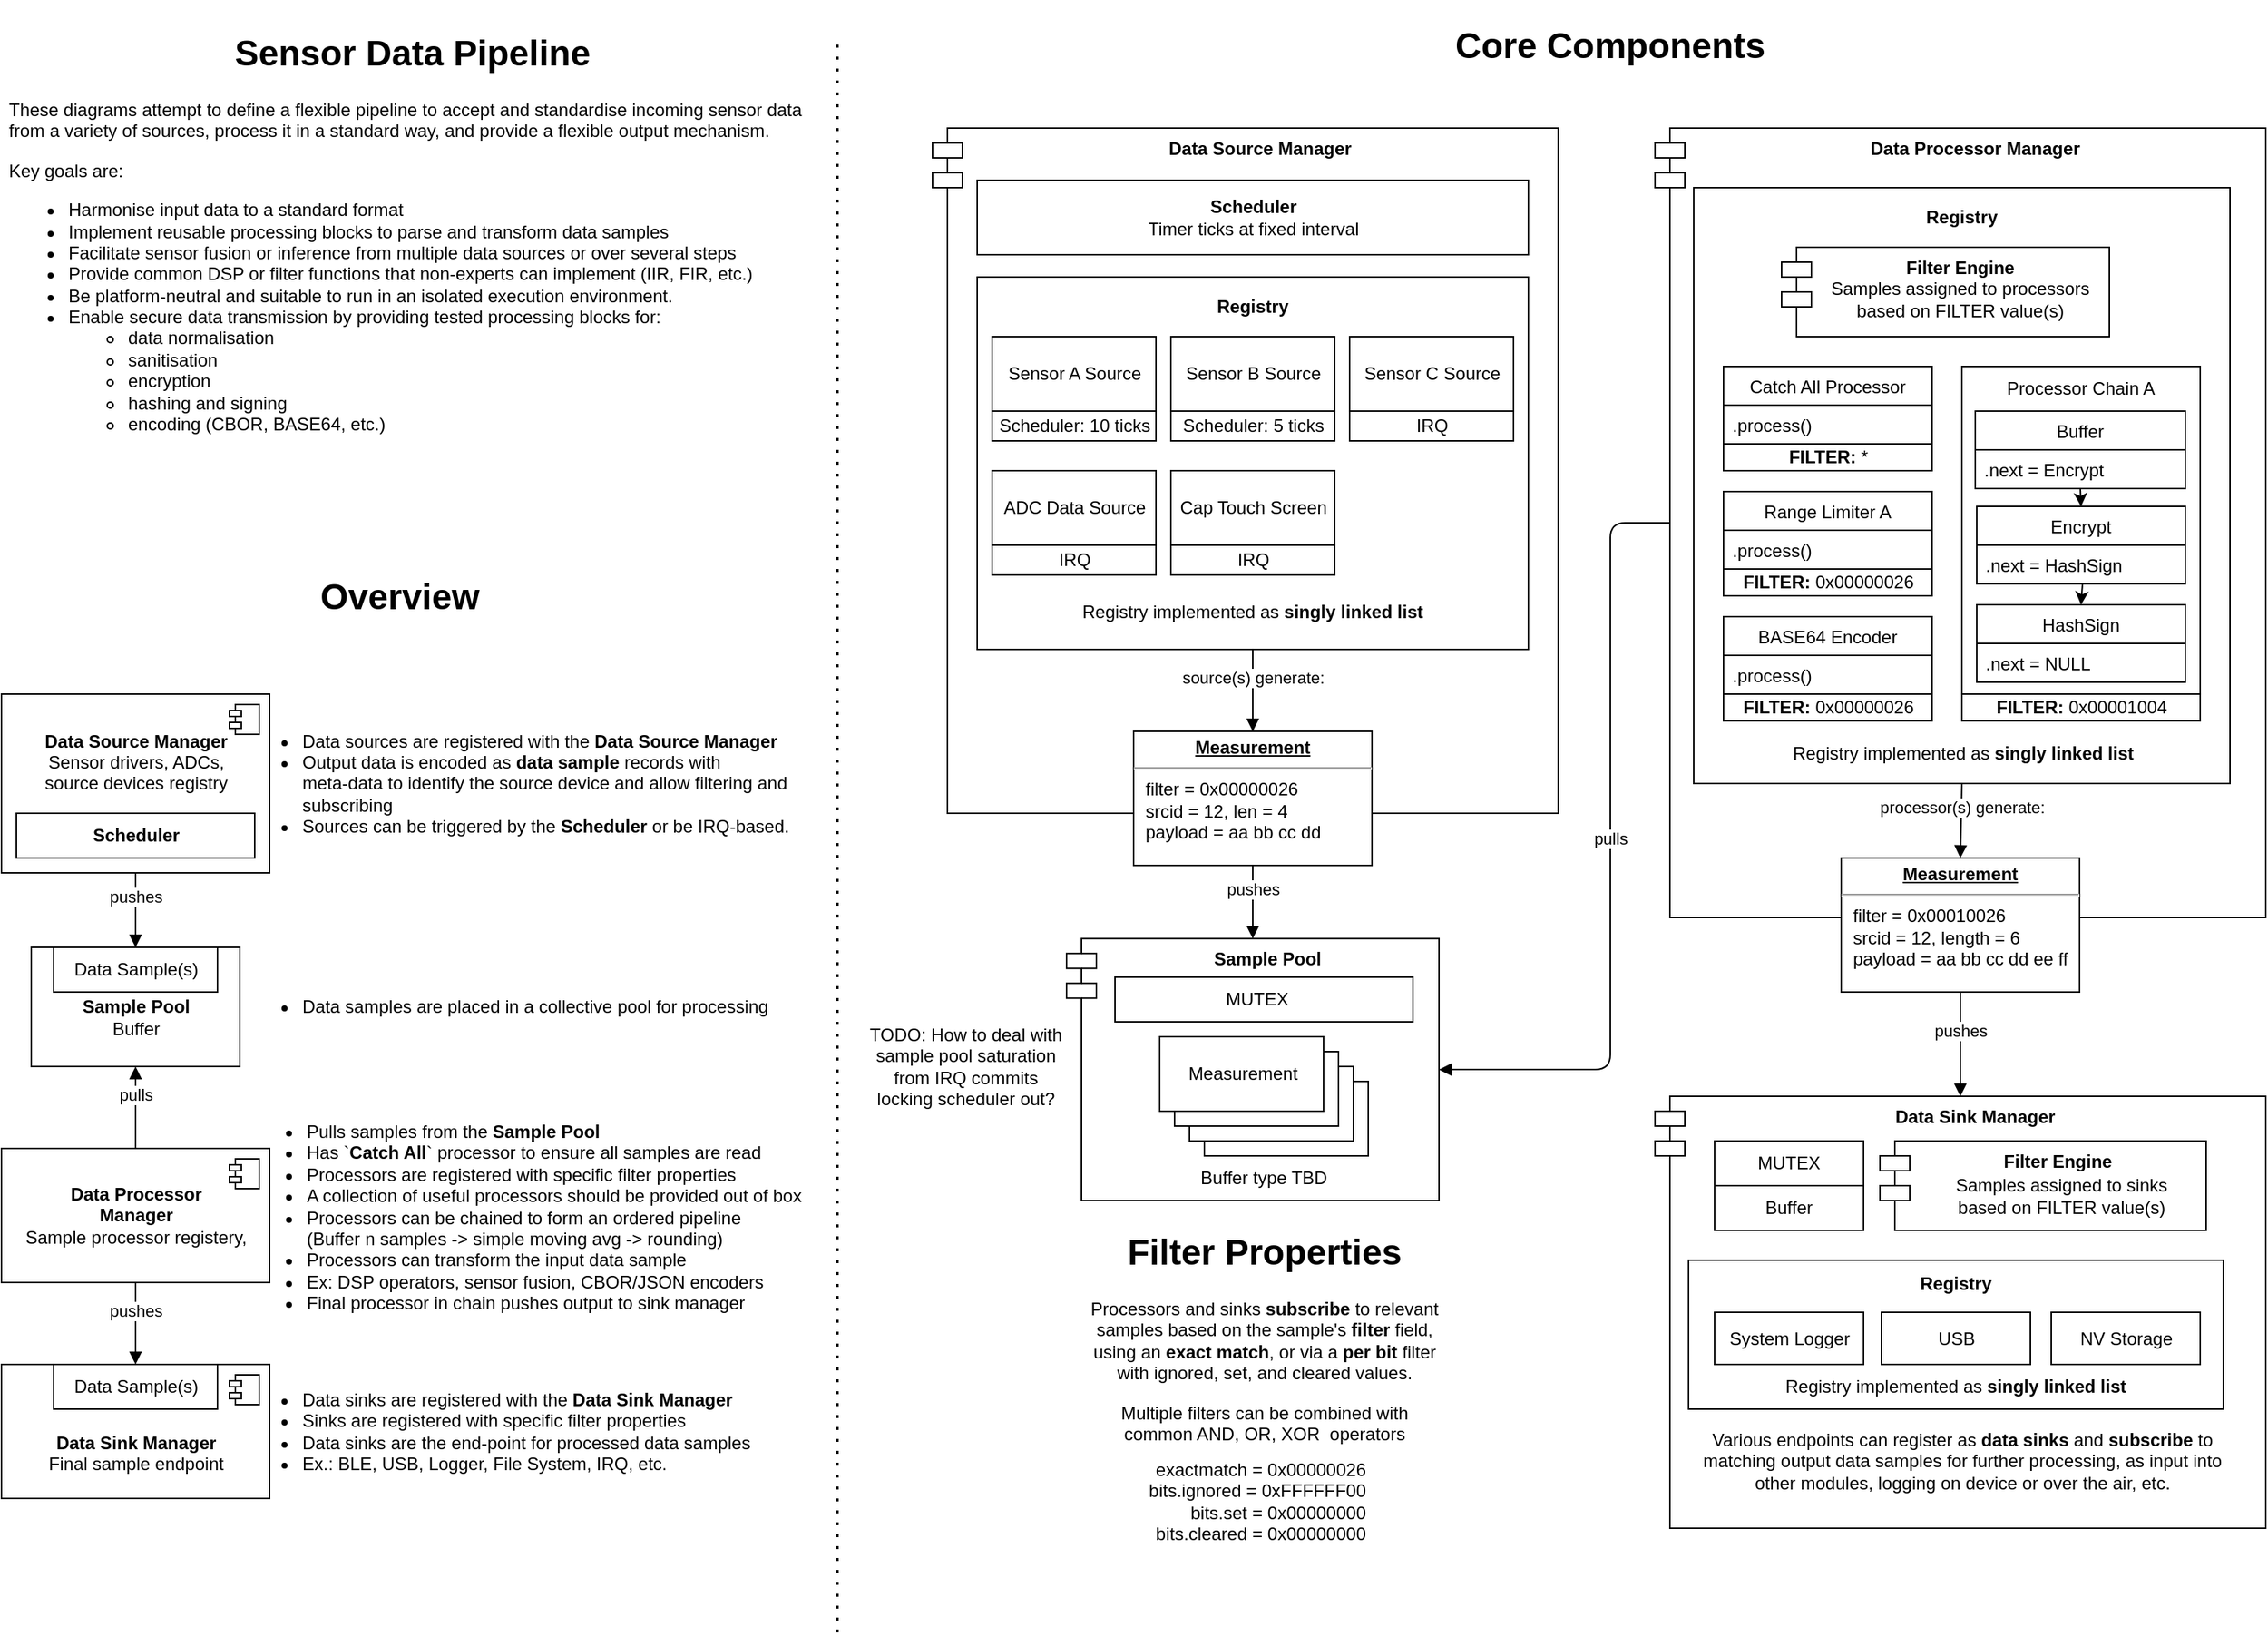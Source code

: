<mxfile>
    <diagram id="4iJOoljrmCHLX2gZnhEI" name="Page-1">
        <mxGraphModel dx="2193" dy="838" grid="1" gridSize="10" guides="1" tooltips="1" connect="1" arrows="1" fold="1" page="1" pageScale="1" pageWidth="1600" pageHeight="1200" math="0" shadow="0">
            <root>
                <mxCell id="0"/>
                <mxCell id="1" parent="0"/>
                <mxCell id="2GHxHur7CWeycj2p0IML-1" value="&lt;h1 style=&quot;text-align: center&quot;&gt;Sensor Data Pipeline&lt;br&gt;&lt;/h1&gt;&lt;p&gt;&lt;span&gt;These diagrams attempt to define a flexible pipeline to accept and standardise incoming sensor data from a variety of sources, process it in a standard way, and provide a flexible output mechanism.&lt;/span&gt;&lt;br&gt;&lt;/p&gt;&lt;p&gt;Key goals are:&lt;/p&gt;&lt;p&gt;&lt;/p&gt;&lt;ul&gt;&lt;li&gt;Harmonise input data to a standard format&lt;/li&gt;&lt;li&gt;Implement reusable processing blocks to parse and transform data samples&lt;/li&gt;&lt;li&gt;Facilitate sensor fusion or inference from multiple data sources or over several steps&lt;/li&gt;&lt;li&gt;Provide common DSP or filter functions that non-experts can implement (IIR, FIR, etc.)&lt;/li&gt;&lt;li&gt;Be platform-neutral and suitable to run in an isolated execution environment.&lt;/li&gt;&lt;li&gt;Enable secure data transmission by providing tested processing blocks for:&lt;/li&gt;&lt;ul&gt;&lt;li&gt;data normalisation&lt;/li&gt;&lt;li&gt;sanitisation&lt;/li&gt;&lt;li&gt;encryption&lt;/li&gt;&lt;li&gt;hashing and signing&lt;/li&gt;&lt;li&gt;encoding (CBOR, BASE64, etc.)&lt;/li&gt;&lt;/ul&gt;&lt;/ul&gt;" style="text;html=1;strokeColor=none;fillColor=none;spacing=5;spacingTop=-20;whiteSpace=wrap;overflow=hidden;rounded=0;" parent="1" vertex="1">
                    <mxGeometry x="40" y="40" width="550" height="310" as="geometry"/>
                </mxCell>
                <mxCell id="2GHxHur7CWeycj2p0IML-4" value="&lt;div&gt;&lt;b&gt;Data Source Manager&lt;br&gt;&lt;/b&gt;&lt;/div&gt;&lt;div&gt;&lt;font style=&quot;font-size: 12px&quot;&gt;Sensor drivers, ADCs,&lt;br&gt;source devices&lt;/font&gt; registry&lt;br&gt;&lt;br&gt;&lt;br&gt;&lt;/div&gt;" style="html=1;dropTarget=0;" parent="1" vertex="1">
                    <mxGeometry x="40" y="490" width="180" height="120" as="geometry"/>
                </mxCell>
                <mxCell id="2GHxHur7CWeycj2p0IML-5" value="" style="shape=module;jettyWidth=8;jettyHeight=4;" parent="2GHxHur7CWeycj2p0IML-4" vertex="1">
                    <mxGeometry x="1" width="20" height="20" relative="1" as="geometry">
                        <mxPoint x="-27" y="7" as="offset"/>
                    </mxGeometry>
                </mxCell>
                <mxCell id="2GHxHur7CWeycj2p0IML-6" value="&lt;div&gt;&lt;b&gt;Data Processor&lt;br&gt;Manager&lt;br&gt;&lt;/b&gt;&lt;/div&gt;&lt;div&gt;Sample processor registery,&lt;br&gt;&lt;/div&gt;" style="html=1;dropTarget=0;" parent="1" vertex="1">
                    <mxGeometry x="40" y="795" width="180" height="90" as="geometry"/>
                </mxCell>
                <mxCell id="2GHxHur7CWeycj2p0IML-7" value="" style="shape=module;jettyWidth=8;jettyHeight=4;" parent="2GHxHur7CWeycj2p0IML-6" vertex="1">
                    <mxGeometry x="1" width="20" height="20" relative="1" as="geometry">
                        <mxPoint x="-27" y="7" as="offset"/>
                    </mxGeometry>
                </mxCell>
                <mxCell id="2GHxHur7CWeycj2p0IML-8" value="&lt;div&gt;&lt;b&gt;&lt;br&gt;&lt;br&gt;Data Sink Manager&lt;br&gt;&lt;/b&gt;&lt;/div&gt;&lt;div&gt;Final sample endpoint&lt;br&gt;&lt;/div&gt;" style="html=1;dropTarget=0;" parent="1" vertex="1">
                    <mxGeometry x="40" y="940" width="180" height="90" as="geometry"/>
                </mxCell>
                <mxCell id="2GHxHur7CWeycj2p0IML-9" value="" style="shape=module;jettyWidth=8;jettyHeight=4;" parent="2GHxHur7CWeycj2p0IML-8" vertex="1">
                    <mxGeometry x="1" width="20" height="20" relative="1" as="geometry">
                        <mxPoint x="-27" y="7" as="offset"/>
                    </mxGeometry>
                </mxCell>
                <mxCell id="2GHxHur7CWeycj2p0IML-20" value="&lt;br&gt;&lt;div&gt;&lt;b&gt;Sample Pool&lt;/b&gt;&lt;/div&gt;Buffer" style="html=1;" parent="1" vertex="1">
                    <mxGeometry x="60" y="660" width="140" height="80" as="geometry"/>
                </mxCell>
                <mxCell id="2GHxHur7CWeycj2p0IML-24" value="Data Sample(s)" style="html=1;" parent="1" vertex="1">
                    <mxGeometry x="75" y="660" width="110" height="30" as="geometry"/>
                </mxCell>
                <mxCell id="2GHxHur7CWeycj2p0IML-25" value="pushes" style="html=1;verticalAlign=bottom;endArrow=block;exitX=0.5;exitY=1;exitDx=0;exitDy=0;entryX=0.5;entryY=0;entryDx=0;entryDy=0;" parent="1" source="2GHxHur7CWeycj2p0IML-4" target="2GHxHur7CWeycj2p0IML-24" edge="1">
                    <mxGeometry width="80" relative="1" as="geometry">
                        <mxPoint x="310" y="620" as="sourcePoint"/>
                        <mxPoint x="340" y="680" as="targetPoint"/>
                    </mxGeometry>
                </mxCell>
                <mxCell id="2GHxHur7CWeycj2p0IML-26" value="pulls" style="html=1;verticalAlign=bottom;endArrow=block;exitX=0.5;exitY=0;exitDx=0;exitDy=0;entryX=0.5;entryY=1;entryDx=0;entryDy=0;" parent="1" source="2GHxHur7CWeycj2p0IML-6" target="2GHxHur7CWeycj2p0IML-20" edge="1">
                    <mxGeometry width="80" relative="1" as="geometry">
                        <mxPoint x="750" y="980" as="sourcePoint"/>
                        <mxPoint x="830" y="980" as="targetPoint"/>
                    </mxGeometry>
                </mxCell>
                <mxCell id="2GHxHur7CWeycj2p0IML-27" value="Data Sample(s)" style="html=1;" parent="1" vertex="1">
                    <mxGeometry x="75" y="940" width="110" height="30" as="geometry"/>
                </mxCell>
                <mxCell id="2GHxHur7CWeycj2p0IML-28" value="pushes" style="html=1;verticalAlign=bottom;endArrow=block;exitX=0.5;exitY=1;exitDx=0;exitDy=0;entryX=0.5;entryY=0;entryDx=0;entryDy=0;" parent="1" source="2GHxHur7CWeycj2p0IML-6" target="2GHxHur7CWeycj2p0IML-27" edge="1">
                    <mxGeometry width="80" relative="1" as="geometry">
                        <mxPoint x="750" y="980" as="sourcePoint"/>
                        <mxPoint x="830" y="980" as="targetPoint"/>
                    </mxGeometry>
                </mxCell>
                <mxCell id="2GHxHur7CWeycj2p0IML-31" value="&lt;ul&gt;&lt;li&gt;Pulls samples from the &lt;b&gt;Sample Pool&lt;/b&gt;&lt;/li&gt;&lt;li&gt;Has `&lt;b&gt;Catch All&lt;/b&gt;` processor to ensure all samples are read&lt;br&gt;&lt;b&gt;&lt;/b&gt;&lt;/li&gt;&lt;li&gt;Processors are registered with specific filter properties&lt;/li&gt;&lt;li&gt;A collection of useful processors should be provided out of box&lt;br&gt;&lt;/li&gt;&lt;li&gt;Processors can be chained to form an ordered pipeline&lt;br&gt;(Buffer n samples -&amp;gt; simple moving avg -&amp;gt; rounding)&lt;/li&gt;&lt;li&gt;Processors can transform the input data sample&lt;/li&gt;&lt;li&gt;Ex: DSP operators, sensor fusion, CBOR/JSON encoders&lt;/li&gt;&lt;li&gt;Final processor in chain pushes output to sink manager&lt;/li&gt;&lt;/ul&gt;" style="text;html=1;strokeColor=none;fillColor=none;spacing=5;spacingTop=-20;whiteSpace=wrap;overflow=hidden;rounded=0;" parent="1" vertex="1">
                    <mxGeometry x="200" y="775" width="390" height="135" as="geometry"/>
                </mxCell>
                <mxCell id="2GHxHur7CWeycj2p0IML-32" value="&lt;div align=&quot;left&quot;&gt;&lt;ul&gt;&lt;li&gt;Data sources are registered with the &lt;b&gt;Data Source Manager&lt;/b&gt;&lt;/li&gt;&lt;li&gt;Output data is encoded as &lt;b&gt;data sample&lt;/b&gt; records with&lt;br&gt;meta-data to identify the source device and allow filtering and subscribing&lt;/li&gt;&lt;li&gt;Sources can be triggered by the &lt;b&gt;Scheduler&lt;/b&gt; or be IRQ-based.&lt;br&gt;&lt;/li&gt;&lt;/ul&gt;&lt;/div&gt;" style="text;html=1;strokeColor=none;fillColor=none;align=left;verticalAlign=middle;whiteSpace=wrap;rounded=0;" parent="1" vertex="1">
                    <mxGeometry x="200" y="490" width="400" height="120" as="geometry"/>
                </mxCell>
                <mxCell id="2GHxHur7CWeycj2p0IML-33" value="&lt;div align=&quot;left&quot;&gt;&lt;ul&gt;&lt;li&gt;Data samples are placed in a collective pool for processing&lt;br&gt;&lt;/li&gt;&lt;/ul&gt;&lt;/div&gt;" style="text;html=1;strokeColor=none;fillColor=none;align=left;verticalAlign=middle;whiteSpace=wrap;rounded=0;" parent="1" vertex="1">
                    <mxGeometry x="200" y="660" width="380" height="80" as="geometry"/>
                </mxCell>
                <mxCell id="2GHxHur7CWeycj2p0IML-34" value="&lt;ul&gt;&lt;li&gt;Data sinks are registered with the &lt;b&gt;Data Sink Manager&lt;/b&gt;&lt;/li&gt;&lt;li&gt;Sinks are registered with specific filter properties&lt;/li&gt;&lt;li&gt;Data sinks are the end-point for processed data samples&lt;/li&gt;&lt;li&gt;Ex.: BLE, USB, Logger, File System, IRQ, etc.&lt;br&gt;&lt;/li&gt;&lt;/ul&gt;" style="text;html=1;strokeColor=none;fillColor=none;align=left;verticalAlign=middle;whiteSpace=wrap;rounded=0;" parent="1" vertex="1">
                    <mxGeometry x="200" y="940" width="400" height="90" as="geometry"/>
                </mxCell>
                <mxCell id="2GHxHur7CWeycj2p0IML-35" value="" style="endArrow=none;dashed=1;html=1;dashPattern=1 3;strokeWidth=2;" parent="1" edge="1">
                    <mxGeometry width="50" height="50" relative="1" as="geometry">
                        <mxPoint x="601" y="1120" as="sourcePoint"/>
                        <mxPoint x="601" y="50" as="targetPoint"/>
                    </mxGeometry>
                </mxCell>
                <mxCell id="2GHxHur7CWeycj2p0IML-36" value="Data Source Manager" style="shape=module;align=left;spacingLeft=20;align=center;verticalAlign=top;fontStyle=1" parent="1" vertex="1">
                    <mxGeometry x="665" y="110" width="420" height="460" as="geometry"/>
                </mxCell>
                <mxCell id="2GHxHur7CWeycj2p0IML-49" value="&lt;b&gt;Scheduler&lt;/b&gt;&lt;br&gt;&lt;div align=&quot;center&quot;&gt;Timer ticks at fixed interval&lt;br&gt;&lt;/div&gt;" style="html=1;align=center;" parent="1" vertex="1">
                    <mxGeometry x="695" y="145" width="370" height="50" as="geometry"/>
                </mxCell>
                <mxCell id="2GHxHur7CWeycj2p0IML-54" value="&lt;div align=&quot;center&quot;&gt;&lt;b&gt;Scheduler&lt;/b&gt;&lt;/div&gt;" style="html=1;align=center;" parent="1" vertex="1">
                    <mxGeometry x="50" y="570" width="160" height="30" as="geometry"/>
                </mxCell>
                <mxCell id="2GHxHur7CWeycj2p0IML-64" value="&lt;p style=&quot;margin: 0px ; margin-top: 4px ; text-align: center ; text-decoration: underline&quot;&gt;&lt;b&gt;Measurement&lt;br&gt;&lt;/b&gt;&lt;/p&gt;&lt;hr&gt;&lt;p style=&quot;margin: 0px ; margin-left: 8px&quot;&gt;filter = 0x00000026&lt;br&gt;srcid = 12, len = 4&lt;br&gt;payload = aa bb cc dd&lt;br&gt;&lt;/p&gt;" style="verticalAlign=top;align=left;overflow=fill;fontSize=12;fontFamily=Helvetica;html=1;" parent="1" vertex="1">
                    <mxGeometry x="800" y="515" width="160" height="90" as="geometry"/>
                </mxCell>
                <mxCell id="2GHxHur7CWeycj2p0IML-69" value="" style="html=1;align=left;" parent="1" vertex="1">
                    <mxGeometry x="695" y="210" width="370" height="250" as="geometry"/>
                </mxCell>
                <mxCell id="2GHxHur7CWeycj2p0IML-41" value="&lt;div align=&quot;center&quot;&gt;Sensor A Source&lt;/div&gt;" style="html=1;align=center;" parent="1" vertex="1">
                    <mxGeometry x="705" y="250" width="110" height="50" as="geometry"/>
                </mxCell>
                <mxCell id="2GHxHur7CWeycj2p0IML-42" value="&lt;div align=&quot;center&quot;&gt;ADC Data Source&lt;/div&gt;" style="html=1;align=center;" parent="1" vertex="1">
                    <mxGeometry x="705" y="340" width="110" height="50" as="geometry"/>
                </mxCell>
                <mxCell id="2GHxHur7CWeycj2p0IML-43" value="Cap Touch Screen" style="html=1;align=center;" parent="1" vertex="1">
                    <mxGeometry x="825" y="340" width="110" height="50" as="geometry"/>
                </mxCell>
                <mxCell id="2GHxHur7CWeycj2p0IML-45" value="&lt;div align=&quot;center&quot;&gt;IRQ&lt;/div&gt;" style="html=1;align=center;" parent="1" vertex="1">
                    <mxGeometry x="705" y="390" width="110" height="20" as="geometry"/>
                </mxCell>
                <mxCell id="2GHxHur7CWeycj2p0IML-46" value="&lt;div align=&quot;center&quot;&gt;Scheduler: 10 ticks&lt;/div&gt;" style="html=1;align=center;" parent="1" vertex="1">
                    <mxGeometry x="705" y="300" width="110" height="20" as="geometry"/>
                </mxCell>
                <mxCell id="2GHxHur7CWeycj2p0IML-47" value="&lt;div align=&quot;center&quot;&gt;IRQ&lt;/div&gt;" style="html=1;align=center;" parent="1" vertex="1">
                    <mxGeometry x="825" y="390" width="110" height="20" as="geometry"/>
                </mxCell>
                <mxCell id="2GHxHur7CWeycj2p0IML-55" value="&lt;div align=&quot;center&quot;&gt;Sensor B Source&lt;br&gt;&lt;/div&gt;" style="html=1;align=center;" parent="1" vertex="1">
                    <mxGeometry x="825" y="250" width="110" height="50" as="geometry"/>
                </mxCell>
                <mxCell id="2GHxHur7CWeycj2p0IML-56" value="&lt;div align=&quot;center&quot;&gt;Scheduler: 5 ticks&lt;br&gt;&lt;/div&gt;" style="html=1;align=center;" parent="1" vertex="1">
                    <mxGeometry x="825" y="300" width="110" height="20" as="geometry"/>
                </mxCell>
                <mxCell id="2GHxHur7CWeycj2p0IML-57" value="Sensor C Source" style="html=1;align=center;" parent="1" vertex="1">
                    <mxGeometry x="945" y="250" width="110" height="50" as="geometry"/>
                </mxCell>
                <mxCell id="2GHxHur7CWeycj2p0IML-58" value="IRQ" style="html=1;align=center;" parent="1" vertex="1">
                    <mxGeometry x="945" y="300" width="110" height="20" as="geometry"/>
                </mxCell>
                <mxCell id="2GHxHur7CWeycj2p0IML-70" value="&lt;b&gt;Registry&lt;/b&gt;" style="text;html=1;strokeColor=none;fillColor=none;align=center;verticalAlign=middle;whiteSpace=wrap;rounded=0;" parent="1" vertex="1">
                    <mxGeometry x="705" y="220" width="350" height="20" as="geometry"/>
                </mxCell>
                <mxCell id="2GHxHur7CWeycj2p0IML-52" value="&lt;div align=&quot;center&quot;&gt;Registry implemented as &lt;b&gt;singly linked list&lt;br&gt;&lt;/b&gt;&lt;/div&gt;" style="text;html=1;strokeColor=none;fillColor=none;align=center;verticalAlign=middle;whiteSpace=wrap;rounded=0;" parent="1" vertex="1">
                    <mxGeometry x="705" y="420" width="350" height="30" as="geometry"/>
                </mxCell>
                <mxCell id="2GHxHur7CWeycj2p0IML-72" value="Sample Pool" style="shape=module;align=left;spacingLeft=20;align=center;verticalAlign=top;fontStyle=1" parent="1" vertex="1">
                    <mxGeometry x="755" y="654.13" width="250" height="175.87" as="geometry"/>
                </mxCell>
                <mxCell id="2GHxHur7CWeycj2p0IML-73" value="Buffer type TBD" style="text;html=1;strokeColor=none;fillColor=none;align=center;verticalAlign=middle;whiteSpace=wrap;rounded=0;" parent="1" vertex="1">
                    <mxGeometry x="800" y="805" width="175" height="20" as="geometry"/>
                </mxCell>
                <mxCell id="2GHxHur7CWeycj2p0IML-75" value="Data Sample" style="html=1;align=center;" parent="1" vertex="1">
                    <mxGeometry x="847.5" y="750" width="110" height="50" as="geometry"/>
                </mxCell>
                <mxCell id="2GHxHur7CWeycj2p0IML-76" value="Data Sample" style="html=1;align=center;" parent="1" vertex="1">
                    <mxGeometry x="837.5" y="740" width="110" height="50" as="geometry"/>
                </mxCell>
                <mxCell id="2GHxHur7CWeycj2p0IML-77" value="Data Sample" style="html=1;align=center;" parent="1" vertex="1">
                    <mxGeometry x="827.5" y="730" width="110" height="50" as="geometry"/>
                </mxCell>
                <mxCell id="2GHxHur7CWeycj2p0IML-78" value="Measurement" style="html=1;align=center;" parent="1" vertex="1">
                    <mxGeometry x="817.5" y="720" width="110" height="50" as="geometry"/>
                </mxCell>
                <mxCell id="2GHxHur7CWeycj2p0IML-79" value="Data Processor Manager" style="shape=module;align=left;spacingLeft=20;align=center;verticalAlign=top;fontStyle=1" parent="1" vertex="1">
                    <mxGeometry x="1150" y="110" width="410" height="530" as="geometry"/>
                </mxCell>
                <mxCell id="2GHxHur7CWeycj2p0IML-80" value="" style="html=1;align=center;" parent="1" vertex="1">
                    <mxGeometry x="1176" y="150" width="360" height="400" as="geometry"/>
                </mxCell>
                <mxCell id="2GHxHur7CWeycj2p0IML-81" value="Range Limiter A" style="swimlane;fontStyle=0;childLayout=stackLayout;horizontal=1;startSize=26;fillColor=none;horizontalStack=0;resizeParent=1;resizeParentMax=0;resizeLast=0;collapsible=1;marginBottom=0;align=center;" parent="1" vertex="1">
                    <mxGeometry x="1196" y="354" width="140" height="52" as="geometry">
                        <mxRectangle x="1150" y="120" width="150" height="26" as="alternateBounds"/>
                    </mxGeometry>
                </mxCell>
                <mxCell id="2GHxHur7CWeycj2p0IML-83" value=".process()" style="text;strokeColor=none;fillColor=none;align=left;verticalAlign=top;spacingLeft=4;spacingRight=4;overflow=hidden;rotatable=0;points=[[0,0.5],[1,0.5]];portConstraint=eastwest;" parent="2GHxHur7CWeycj2p0IML-81" vertex="1">
                    <mxGeometry y="26" width="140" height="26" as="geometry"/>
                </mxCell>
                <mxCell id="2GHxHur7CWeycj2p0IML-105" value="&lt;p style=&quot;margin: 0px ; margin-top: 4px ; text-align: center ; text-decoration: underline&quot;&gt;&lt;b&gt;Measurement&lt;br&gt;&lt;/b&gt;&lt;/p&gt;&lt;hr&gt;&lt;p style=&quot;margin: 0px ; margin-left: 8px&quot;&gt;filter = 0x00010026&lt;br&gt;srcid = 12, length = 6&lt;br&gt;payload = aa bb cc dd ee ff&lt;br&gt;&lt;/p&gt;" style="verticalAlign=top;align=left;overflow=fill;fontSize=12;fontFamily=Helvetica;html=1;" parent="1" vertex="1">
                    <mxGeometry x="1275" y="600" width="160" height="90" as="geometry"/>
                </mxCell>
                <mxCell id="2GHxHur7CWeycj2p0IML-117" value="&lt;div align=&quot;center&quot;&gt;Registry implemented as &lt;b&gt;singly linked list&lt;br&gt;&lt;/b&gt;&lt;/div&gt;" style="text;html=1;strokeColor=none;fillColor=none;align=center;verticalAlign=middle;whiteSpace=wrap;rounded=0;" parent="1" vertex="1">
                    <mxGeometry x="1181.5" y="515" width="350" height="30" as="geometry"/>
                </mxCell>
                <mxCell id="2GHxHur7CWeycj2p0IML-122" value="pulls" style="html=1;verticalAlign=bottom;endArrow=block;exitX=0;exitY=0.5;exitDx=10;exitDy=0;exitPerimeter=0;entryX=1;entryY=0.5;entryDx=0;entryDy=0;" parent="1" source="2GHxHur7CWeycj2p0IML-79" target="2GHxHur7CWeycj2p0IML-72" edge="1">
                    <mxGeometry width="80" relative="1" as="geometry">
                        <mxPoint x="765" y="680" as="sourcePoint"/>
                        <mxPoint x="845" y="680" as="targetPoint"/>
                        <Array as="points">
                            <mxPoint x="1120" y="375"/>
                            <mxPoint x="1120" y="742"/>
                        </Array>
                    </mxGeometry>
                </mxCell>
                <mxCell id="2GHxHur7CWeycj2p0IML-131" value="BASE64 Encoder" style="swimlane;fontStyle=0;childLayout=stackLayout;horizontal=1;startSize=26;fillColor=none;horizontalStack=0;resizeParent=1;resizeParentMax=0;resizeLast=0;collapsible=1;marginBottom=0;align=center;" parent="1" vertex="1">
                    <mxGeometry x="1196" y="438" width="140" height="52" as="geometry">
                        <mxRectangle x="1150" y="120" width="150" height="26" as="alternateBounds"/>
                    </mxGeometry>
                </mxCell>
                <mxCell id="2GHxHur7CWeycj2p0IML-132" value=".process()" style="text;strokeColor=none;fillColor=none;align=left;verticalAlign=top;spacingLeft=4;spacingRight=4;overflow=hidden;rotatable=0;points=[[0,0.5],[1,0.5]];portConstraint=eastwest;" parent="2GHxHur7CWeycj2p0IML-131" vertex="1">
                    <mxGeometry y="26" width="140" height="26" as="geometry"/>
                </mxCell>
                <mxCell id="2GHxHur7CWeycj2p0IML-134" value="Data Sink Manager" style="shape=module;align=left;spacingLeft=20;align=center;verticalAlign=top;fontStyle=1" parent="1" vertex="1">
                    <mxGeometry x="1150" y="760" width="410" height="290" as="geometry"/>
                </mxCell>
                <mxCell id="2GHxHur7CWeycj2p0IML-135" value="pushes" style="html=1;verticalAlign=bottom;endArrow=block;exitX=0.5;exitY=1;exitDx=0;exitDy=0;entryX=0.5;entryY=0;entryDx=0;entryDy=0;" parent="1" source="2GHxHur7CWeycj2p0IML-105" target="2GHxHur7CWeycj2p0IML-134" edge="1">
                    <mxGeometry width="80" relative="1" as="geometry">
                        <mxPoint x="890" y="620" as="sourcePoint"/>
                        <mxPoint x="890" y="680" as="targetPoint"/>
                    </mxGeometry>
                </mxCell>
                <mxCell id="2GHxHur7CWeycj2p0IML-136" value="" style="html=1;align=left;" parent="1" vertex="1">
                    <mxGeometry x="1172.5" y="870" width="359" height="100" as="geometry"/>
                </mxCell>
                <mxCell id="2GHxHur7CWeycj2p0IML-137" value="&lt;div align=&quot;center&quot;&gt;Registry implemented as &lt;b&gt;singly linked list&lt;br&gt;&lt;/b&gt;&lt;/div&gt;" style="text;html=1;strokeColor=none;fillColor=none;align=center;verticalAlign=middle;whiteSpace=wrap;rounded=0;" parent="1" vertex="1">
                    <mxGeometry x="1177" y="940" width="350" height="30" as="geometry"/>
                </mxCell>
                <mxCell id="2GHxHur7CWeycj2p0IML-138" value="&lt;b&gt;Registry&lt;/b&gt;" style="text;html=1;strokeColor=none;fillColor=none;align=center;verticalAlign=middle;whiteSpace=wrap;rounded=0;" parent="1" vertex="1">
                    <mxGeometry x="1177" y="876" width="350" height="20" as="geometry"/>
                </mxCell>
                <mxCell id="2GHxHur7CWeycj2p0IML-139" value="&lt;b&gt;Registry&lt;/b&gt;" style="text;html=1;strokeColor=none;fillColor=none;align=center;verticalAlign=middle;whiteSpace=wrap;rounded=0;" parent="1" vertex="1">
                    <mxGeometry x="1181" y="160" width="350" height="20" as="geometry"/>
                </mxCell>
                <mxCell id="2GHxHur7CWeycj2p0IML-140" value="System Logger" style="html=1;align=center;" parent="1" vertex="1">
                    <mxGeometry x="1190" y="905" width="100" height="35" as="geometry"/>
                </mxCell>
                <mxCell id="2GHxHur7CWeycj2p0IML-141" value="USB" style="html=1;align=center;" parent="1" vertex="1">
                    <mxGeometry x="1302" y="905" width="100" height="35" as="geometry"/>
                </mxCell>
                <mxCell id="2GHxHur7CWeycj2p0IML-142" value="NV Storage" style="html=1;align=center;" parent="1" vertex="1">
                    <mxGeometry x="1416" y="905" width="100" height="35" as="geometry"/>
                </mxCell>
                <mxCell id="2GHxHur7CWeycj2p0IML-143" value="Various endpoints can register as &lt;b&gt;data sinks&lt;/b&gt; and &lt;b&gt;subscribe&lt;/b&gt; to matching output data samples for further processing, as input into other modules, logging on device or over the air, etc." style="text;html=1;strokeColor=none;fillColor=none;align=center;verticalAlign=middle;whiteSpace=wrap;rounded=0;" parent="1" vertex="1">
                    <mxGeometry x="1177" y="970" width="359" height="70" as="geometry"/>
                </mxCell>
                <mxCell id="2GHxHur7CWeycj2p0IML-144" value="" style="rounded=0;whiteSpace=wrap;html=1;align=center;" parent="1" vertex="1">
                    <mxGeometry x="1356" y="270" width="160" height="220" as="geometry"/>
                </mxCell>
                <mxCell id="2GHxHur7CWeycj2p0IML-145" value="Processor Chain A" style="text;html=1;strokeColor=none;fillColor=none;align=center;verticalAlign=middle;whiteSpace=wrap;rounded=0;" parent="1" vertex="1">
                    <mxGeometry x="1356" y="275" width="160" height="20" as="geometry"/>
                </mxCell>
                <mxCell id="2GHxHur7CWeycj2p0IML-149" value="Buffer" style="swimlane;fontStyle=0;childLayout=stackLayout;horizontal=1;startSize=26;fillColor=none;horizontalStack=0;resizeParent=1;resizeParentMax=0;resizeLast=0;collapsible=1;marginBottom=0;align=center;" parent="1" vertex="1">
                    <mxGeometry x="1365" y="300" width="141" height="52" as="geometry"/>
                </mxCell>
                <mxCell id="2GHxHur7CWeycj2p0IML-152" value=".next = Encrypt" style="text;strokeColor=none;fillColor=none;align=left;verticalAlign=top;spacingLeft=4;spacingRight=4;overflow=hidden;rotatable=0;points=[[0,0.5],[1,0.5]];portConstraint=eastwest;" parent="2GHxHur7CWeycj2p0IML-149" vertex="1">
                    <mxGeometry y="26" width="141" height="26" as="geometry"/>
                </mxCell>
                <mxCell id="2GHxHur7CWeycj2p0IML-153" value="Encrypt" style="swimlane;fontStyle=0;childLayout=stackLayout;horizontal=1;startSize=26;fillColor=none;horizontalStack=0;resizeParent=1;resizeParentMax=0;resizeLast=0;collapsible=1;marginBottom=0;align=center;" parent="1" vertex="1">
                    <mxGeometry x="1366" y="364" width="140" height="52" as="geometry"/>
                </mxCell>
                <mxCell id="2GHxHur7CWeycj2p0IML-154" value=".next = HashSign" style="text;strokeColor=none;fillColor=none;align=left;verticalAlign=top;spacingLeft=4;spacingRight=4;overflow=hidden;rotatable=0;points=[[0,0.5],[1,0.5]];portConstraint=eastwest;" parent="2GHxHur7CWeycj2p0IML-153" vertex="1">
                    <mxGeometry y="26" width="140" height="26" as="geometry"/>
                </mxCell>
                <mxCell id="2GHxHur7CWeycj2p0IML-157" value="" style="endArrow=classic;html=1;entryX=0.5;entryY=0;entryDx=0;entryDy=0;exitX=0.5;exitY=1;exitDx=0;exitDy=0;" parent="1" source="2GHxHur7CWeycj2p0IML-149" target="2GHxHur7CWeycj2p0IML-153" edge="1">
                    <mxGeometry width="50" height="50" relative="1" as="geometry">
                        <mxPoint x="775" y="700" as="sourcePoint"/>
                        <mxPoint x="825" y="650" as="targetPoint"/>
                    </mxGeometry>
                </mxCell>
                <mxCell id="2GHxHur7CWeycj2p0IML-158" value="HashSign" style="swimlane;fontStyle=0;childLayout=stackLayout;horizontal=1;startSize=26;fillColor=none;horizontalStack=0;resizeParent=1;resizeParentMax=0;resizeLast=0;collapsible=1;marginBottom=0;align=center;" parent="1" vertex="1">
                    <mxGeometry x="1366" y="430" width="140" height="52" as="geometry"/>
                </mxCell>
                <mxCell id="2GHxHur7CWeycj2p0IML-159" value=".next = NULL" style="text;strokeColor=none;fillColor=none;align=left;verticalAlign=top;spacingLeft=4;spacingRight=4;overflow=hidden;rotatable=0;points=[[0,0.5],[1,0.5]];portConstraint=eastwest;" parent="2GHxHur7CWeycj2p0IML-158" vertex="1">
                    <mxGeometry y="26" width="140" height="26" as="geometry"/>
                </mxCell>
                <mxCell id="2GHxHur7CWeycj2p0IML-160" value="&lt;b&gt;FILTER: &lt;/b&gt;0x00001004" style="html=1;align=center;" parent="1" vertex="1">
                    <mxGeometry x="1356" y="490" width="160" height="18" as="geometry"/>
                </mxCell>
                <mxCell id="2GHxHur7CWeycj2p0IML-161" value="" style="endArrow=classic;html=1;entryX=0.5;entryY=0;entryDx=0;entryDy=0;exitX=0.507;exitY=1;exitDx=0;exitDy=0;exitPerimeter=0;" parent="1" source="2GHxHur7CWeycj2p0IML-154" target="2GHxHur7CWeycj2p0IML-158" edge="1">
                    <mxGeometry width="50" height="50" relative="1" as="geometry">
                        <mxPoint x="775" y="700" as="sourcePoint"/>
                        <mxPoint x="825" y="650" as="targetPoint"/>
                    </mxGeometry>
                </mxCell>
                <mxCell id="2GHxHur7CWeycj2p0IML-163" value="source(s) generate:" style="html=1;verticalAlign=bottom;endArrow=block;entryX=0.5;entryY=0;entryDx=0;entryDy=0;exitX=0.5;exitY=1;exitDx=0;exitDy=0;" parent="1" source="2GHxHur7CWeycj2p0IML-69" target="2GHxHur7CWeycj2p0IML-64" edge="1">
                    <mxGeometry width="80" relative="1" as="geometry">
                        <mxPoint x="640" y="490" as="sourcePoint"/>
                        <mxPoint x="660" y="630" as="targetPoint"/>
                    </mxGeometry>
                </mxCell>
                <mxCell id="2GHxHur7CWeycj2p0IML-164" value="processor(s) generate:" style="html=1;verticalAlign=bottom;endArrow=block;exitX=0.5;exitY=1;exitDx=0;exitDy=0;entryX=0.5;entryY=0;entryDx=0;entryDy=0;" parent="1" source="2GHxHur7CWeycj2p0IML-80" target="2GHxHur7CWeycj2p0IML-105" edge="1">
                    <mxGeometry width="80" relative="1" as="geometry">
                        <mxPoint x="765" y="680" as="sourcePoint"/>
                        <mxPoint x="845" y="680" as="targetPoint"/>
                    </mxGeometry>
                </mxCell>
                <mxCell id="2GHxHur7CWeycj2p0IML-133" value="&lt;b&gt;FILTER: &lt;/b&gt;0x00000026" style="html=1;align=center;" parent="1" vertex="1">
                    <mxGeometry x="1196" y="490" width="140" height="18" as="geometry"/>
                </mxCell>
                <mxCell id="2GHxHur7CWeycj2p0IML-123" value="&lt;b&gt;FILTER: &lt;/b&gt;0x00000026" style="html=1;align=center;" parent="1" vertex="1">
                    <mxGeometry x="1196" y="406" width="140" height="18" as="geometry"/>
                </mxCell>
                <mxCell id="2GHxHur7CWeycj2p0IML-168" value="Catch All Processor" style="swimlane;fontStyle=0;childLayout=stackLayout;horizontal=1;startSize=26;fillColor=none;horizontalStack=0;resizeParent=1;resizeParentMax=0;resizeLast=0;collapsible=1;marginBottom=0;align=center;" parent="1" vertex="1">
                    <mxGeometry x="1196" y="270" width="140" height="52" as="geometry"/>
                </mxCell>
                <mxCell id="2GHxHur7CWeycj2p0IML-169" value=".process()" style="text;strokeColor=none;fillColor=none;align=left;verticalAlign=top;spacingLeft=4;spacingRight=4;overflow=hidden;rotatable=0;points=[[0,0.5],[1,0.5]];portConstraint=eastwest;" parent="2GHxHur7CWeycj2p0IML-168" vertex="1">
                    <mxGeometry y="26" width="140" height="26" as="geometry"/>
                </mxCell>
                <mxCell id="2GHxHur7CWeycj2p0IML-172" value="&lt;b&gt;FILTER: &lt;/b&gt;*" style="html=1;align=center;" parent="1" vertex="1">
                    <mxGeometry x="1196" y="322" width="140" height="18" as="geometry"/>
                </mxCell>
                <mxCell id="2GHxHur7CWeycj2p0IML-174" value="Filter Engine" style="shape=module;align=left;spacingLeft=20;align=center;verticalAlign=top;fontStyle=1" parent="1" vertex="1">
                    <mxGeometry x="1235" y="190" width="220" height="60" as="geometry"/>
                </mxCell>
                <mxCell id="2GHxHur7CWeycj2p0IML-181" value="Samples assigned to processors based on FILTER value(s)" style="text;html=1;strokeColor=none;fillColor=none;align=center;verticalAlign=middle;whiteSpace=wrap;rounded=0;" parent="1" vertex="1">
                    <mxGeometry x="1265" y="200" width="180" height="50" as="geometry"/>
                </mxCell>
                <mxCell id="2GHxHur7CWeycj2p0IML-184" value="Filter Engine" style="shape=module;align=left;spacingLeft=20;align=center;verticalAlign=top;fontStyle=1" parent="1" vertex="1">
                    <mxGeometry x="1301" y="790" width="219" height="60" as="geometry"/>
                </mxCell>
                <mxCell id="2GHxHur7CWeycj2p0IML-185" value="Samples assigned to sinks based on FILTER value(s)" style="text;html=1;strokeColor=none;fillColor=none;align=center;verticalAlign=middle;whiteSpace=wrap;rounded=0;" parent="1" vertex="1">
                    <mxGeometry x="1346" y="808.13" width="154" height="37" as="geometry"/>
                </mxCell>
                <mxCell id="2GHxHur7CWeycj2p0IML-179" value="&lt;div align=&quot;right&quot;&gt;exactmatch = 0x00000026&lt;/div&gt;&lt;div align=&quot;right&quot;&gt;&lt;span&gt;bits.ignored = 0xFFFFFF00&lt;/span&gt;&lt;br&gt;&lt;/div&gt;&lt;div align=&quot;right&quot;&gt;bits.set = 0x00000000&lt;br&gt;&lt;/div&gt;&lt;div align=&quot;right&quot;&gt;bits.cleared = 0x00000000&lt;br&gt;&lt;/div&gt;" style="text;html=1;strokeColor=none;fillColor=none;align=right;verticalAlign=middle;whiteSpace=wrap;rounded=0;" parent="1" vertex="1">
                    <mxGeometry x="797.5" y="999" width="160" height="66" as="geometry"/>
                </mxCell>
                <mxCell id="2GHxHur7CWeycj2p0IML-189" value="&lt;h1&gt;Filter Properties&lt;br&gt;&lt;/h1&gt;&lt;p&gt;Processors and sinks &lt;b&gt;subscribe&lt;/b&gt; to relevant samples based on the sample's &lt;b&gt;filter&lt;/b&gt; field, using an &lt;b&gt;exact match&lt;/b&gt;, or via a &lt;b&gt;per bit&lt;/b&gt; filter with ignored, set, and cleared values.&lt;/p&gt;&lt;p&gt;Multiple filters can be combined with&lt;br&gt;common AND, OR, XOR&amp;nbsp; operators&lt;br&gt;&lt;/p&gt;" style="text;html=1;strokeColor=none;fillColor=none;spacing=5;spacingTop=-20;whiteSpace=wrap;overflow=hidden;rounded=0;align=center;" parent="1" vertex="1">
                    <mxGeometry x="757.5" y="845" width="260" height="150" as="geometry"/>
                </mxCell>
                <mxCell id="xXRzBKdiquypAW_UtveK-2" value="&lt;h1&gt;Core Components&lt;/h1&gt;" style="text;html=1;strokeColor=none;fillColor=none;align=center;verticalAlign=middle;whiteSpace=wrap;rounded=0;" parent="1" vertex="1">
                    <mxGeometry x="680" y="40" width="880" height="30" as="geometry"/>
                </mxCell>
                <mxCell id="xXRzBKdiquypAW_UtveK-5" value="pushes" style="html=1;verticalAlign=bottom;endArrow=block;entryX=0.5;entryY=0;entryDx=0;entryDy=0;exitX=0.5;exitY=1;exitDx=0;exitDy=0;" parent="1" source="2GHxHur7CWeycj2p0IML-64" target="2GHxHur7CWeycj2p0IML-72" edge="1">
                    <mxGeometry width="80" relative="1" as="geometry">
                        <mxPoint x="755" y="610" as="sourcePoint"/>
                        <mxPoint x="880" y="685" as="targetPoint"/>
                    </mxGeometry>
                </mxCell>
                <mxCell id="xXRzBKdiquypAW_UtveK-6" value="&lt;h1&gt;Overview&lt;/h1&gt;" style="text;html=1;strokeColor=none;fillColor=none;align=center;verticalAlign=middle;whiteSpace=wrap;rounded=0;" parent="1" vertex="1">
                    <mxGeometry x="45" y="410" width="525" height="30" as="geometry"/>
                </mxCell>
                <mxCell id="Ds6ySFiZjlv1ZN4803DY-1" value="" style="rounded=0;whiteSpace=wrap;html=1;" parent="1" vertex="1">
                    <mxGeometry x="1190" y="820" width="100" height="30" as="geometry"/>
                </mxCell>
                <mxCell id="Ds6ySFiZjlv1ZN4803DY-2" value="Buffer" style="text;html=1;strokeColor=none;fillColor=none;align=center;verticalAlign=middle;whiteSpace=wrap;rounded=0;" parent="1" vertex="1">
                    <mxGeometry x="1200" y="825" width="80" height="20" as="geometry"/>
                </mxCell>
                <mxCell id="Ds6ySFiZjlv1ZN4803DY-5" value="" style="rounded=0;whiteSpace=wrap;html=1;" parent="1" vertex="1">
                    <mxGeometry x="787.5" y="680" width="200" height="30" as="geometry"/>
                </mxCell>
                <mxCell id="Ds6ySFiZjlv1ZN4803DY-4" value="MUTEX" style="text;html=1;strokeColor=none;fillColor=none;align=center;verticalAlign=middle;whiteSpace=wrap;rounded=0;" parent="1" vertex="1">
                    <mxGeometry x="807.5" y="685" width="150" height="20" as="geometry"/>
                </mxCell>
                <mxCell id="Ds6ySFiZjlv1ZN4803DY-6" value="" style="rounded=0;whiteSpace=wrap;html=1;" parent="1" vertex="1">
                    <mxGeometry x="1190" y="790" width="100" height="30" as="geometry"/>
                </mxCell>
                <mxCell id="Ds6ySFiZjlv1ZN4803DY-7" value="MUTEX" style="text;html=1;strokeColor=none;fillColor=none;align=center;verticalAlign=middle;whiteSpace=wrap;rounded=0;" parent="1" vertex="1">
                    <mxGeometry x="1190" y="795" width="100" height="20" as="geometry"/>
                </mxCell>
                <mxCell id="Ds6ySFiZjlv1ZN4803DY-8" value="TODO: How to deal with sample pool saturation from IRQ commits locking scheduler out?" style="text;html=1;strokeColor=none;fillColor=none;align=center;verticalAlign=middle;whiteSpace=wrap;rounded=0;" parent="1" vertex="1">
                    <mxGeometry x="620" y="705" width="135" height="70" as="geometry"/>
                </mxCell>
            </root>
        </mxGraphModel>
    </diagram>
</mxfile>
